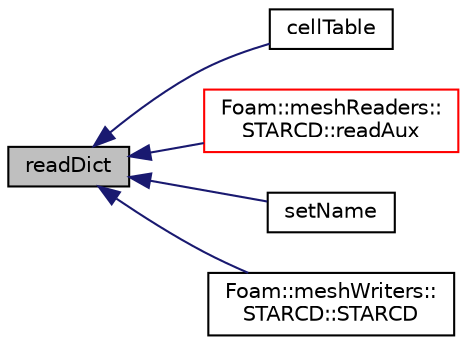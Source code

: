 digraph "readDict"
{
  bgcolor="transparent";
  edge [fontname="Helvetica",fontsize="10",labelfontname="Helvetica",labelfontsize="10"];
  node [fontname="Helvetica",fontsize="10",shape=record];
  rankdir="LR";
  Node1 [label="readDict",height=0.2,width=0.4,color="black", fillcolor="grey75", style="filled", fontcolor="black"];
  Node1 -> Node2 [dir="back",color="midnightblue",fontsize="10",style="solid",fontname="Helvetica"];
  Node2 [label="cellTable",height=0.2,width=0.4,color="black",URL="$a00235.html#a2529f45e7004a56d49624cefb159442d",tooltip="Construct read from registry, name. instance. "];
  Node1 -> Node3 [dir="back",color="midnightblue",fontsize="10",style="solid",fontname="Helvetica"];
  Node3 [label="Foam::meshReaders::\lSTARCD::readAux",height=0.2,width=0.4,color="red",URL="$a02519.html#afacb9df6d152538da046860c73b53902",tooltip="Read auxiliary data from constant/{boundaryRegion,cellTable}. "];
  Node1 -> Node4 [dir="back",color="midnightblue",fontsize="10",style="solid",fontname="Helvetica"];
  Node4 [label="setName",height=0.2,width=0.4,color="black",URL="$a00235.html#a5fcf233734543b6d5859d9e23ba94755",tooltip="Assign default name if not already set. "];
  Node1 -> Node5 [dir="back",color="midnightblue",fontsize="10",style="solid",fontname="Helvetica"];
  Node5 [label="Foam::meshWriters::\lSTARCD::STARCD",height=0.2,width=0.4,color="black",URL="$a02518.html#a63ee45d7e6302881b9f5c2844faa45d9",tooltip="Open a file for writing. "];
}
